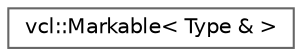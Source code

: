 digraph "Graphical Class Hierarchy"
{
 // LATEX_PDF_SIZE
  bgcolor="transparent";
  edge [fontname=Helvetica,fontsize=10,labelfontname=Helvetica,labelfontsize=10];
  node [fontname=Helvetica,fontsize=10,shape=box,height=0.2,width=0.4];
  rankdir="LR";
  Node0 [label="vcl::Markable\< Type & \>",height=0.2,width=0.4,color="grey40", fillcolor="white", style="filled",URL="$classvcl_1_1Markable_3_01Type_01_6_01_4.html",tooltip=" "];
}
